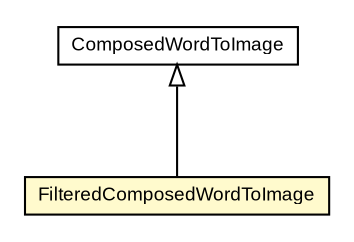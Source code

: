 #!/usr/local/bin/dot
#
# Class diagram 
# Generated by UmlGraph version 4.6 (http://www.spinellis.gr/sw/umlgraph)
#

digraph G {
	edge [fontname="arial",fontsize=10,labelfontname="arial",labelfontsize=10];
	node [fontname="arial",fontsize=10,shape=plaintext];
	// com.octo.captcha.component.image.wordtoimage.FilteredComposedWordToImage
	c10631 [label=<<table border="0" cellborder="1" cellspacing="0" cellpadding="2" port="p" bgcolor="lemonChiffon" href="./FilteredComposedWordToImage.html">
		<tr><td><table border="0" cellspacing="0" cellpadding="1">
			<tr><td> FilteredComposedWordToImage </td></tr>
		</table></td></tr>
		</table>>, fontname="arial", fontcolor="black", fontsize=9.0];
	// com.octo.captcha.component.image.wordtoimage.ComposedWordToImage
	c10633 [label=<<table border="0" cellborder="1" cellspacing="0" cellpadding="2" port="p" href="./ComposedWordToImage.html">
		<tr><td><table border="0" cellspacing="0" cellpadding="1">
			<tr><td> ComposedWordToImage </td></tr>
		</table></td></tr>
		</table>>, fontname="arial", fontcolor="black", fontsize=9.0];
	//com.octo.captcha.component.image.wordtoimage.FilteredComposedWordToImage extends com.octo.captcha.component.image.wordtoimage.ComposedWordToImage
	c10633:p -> c10631:p [dir=back,arrowtail=empty];
}

